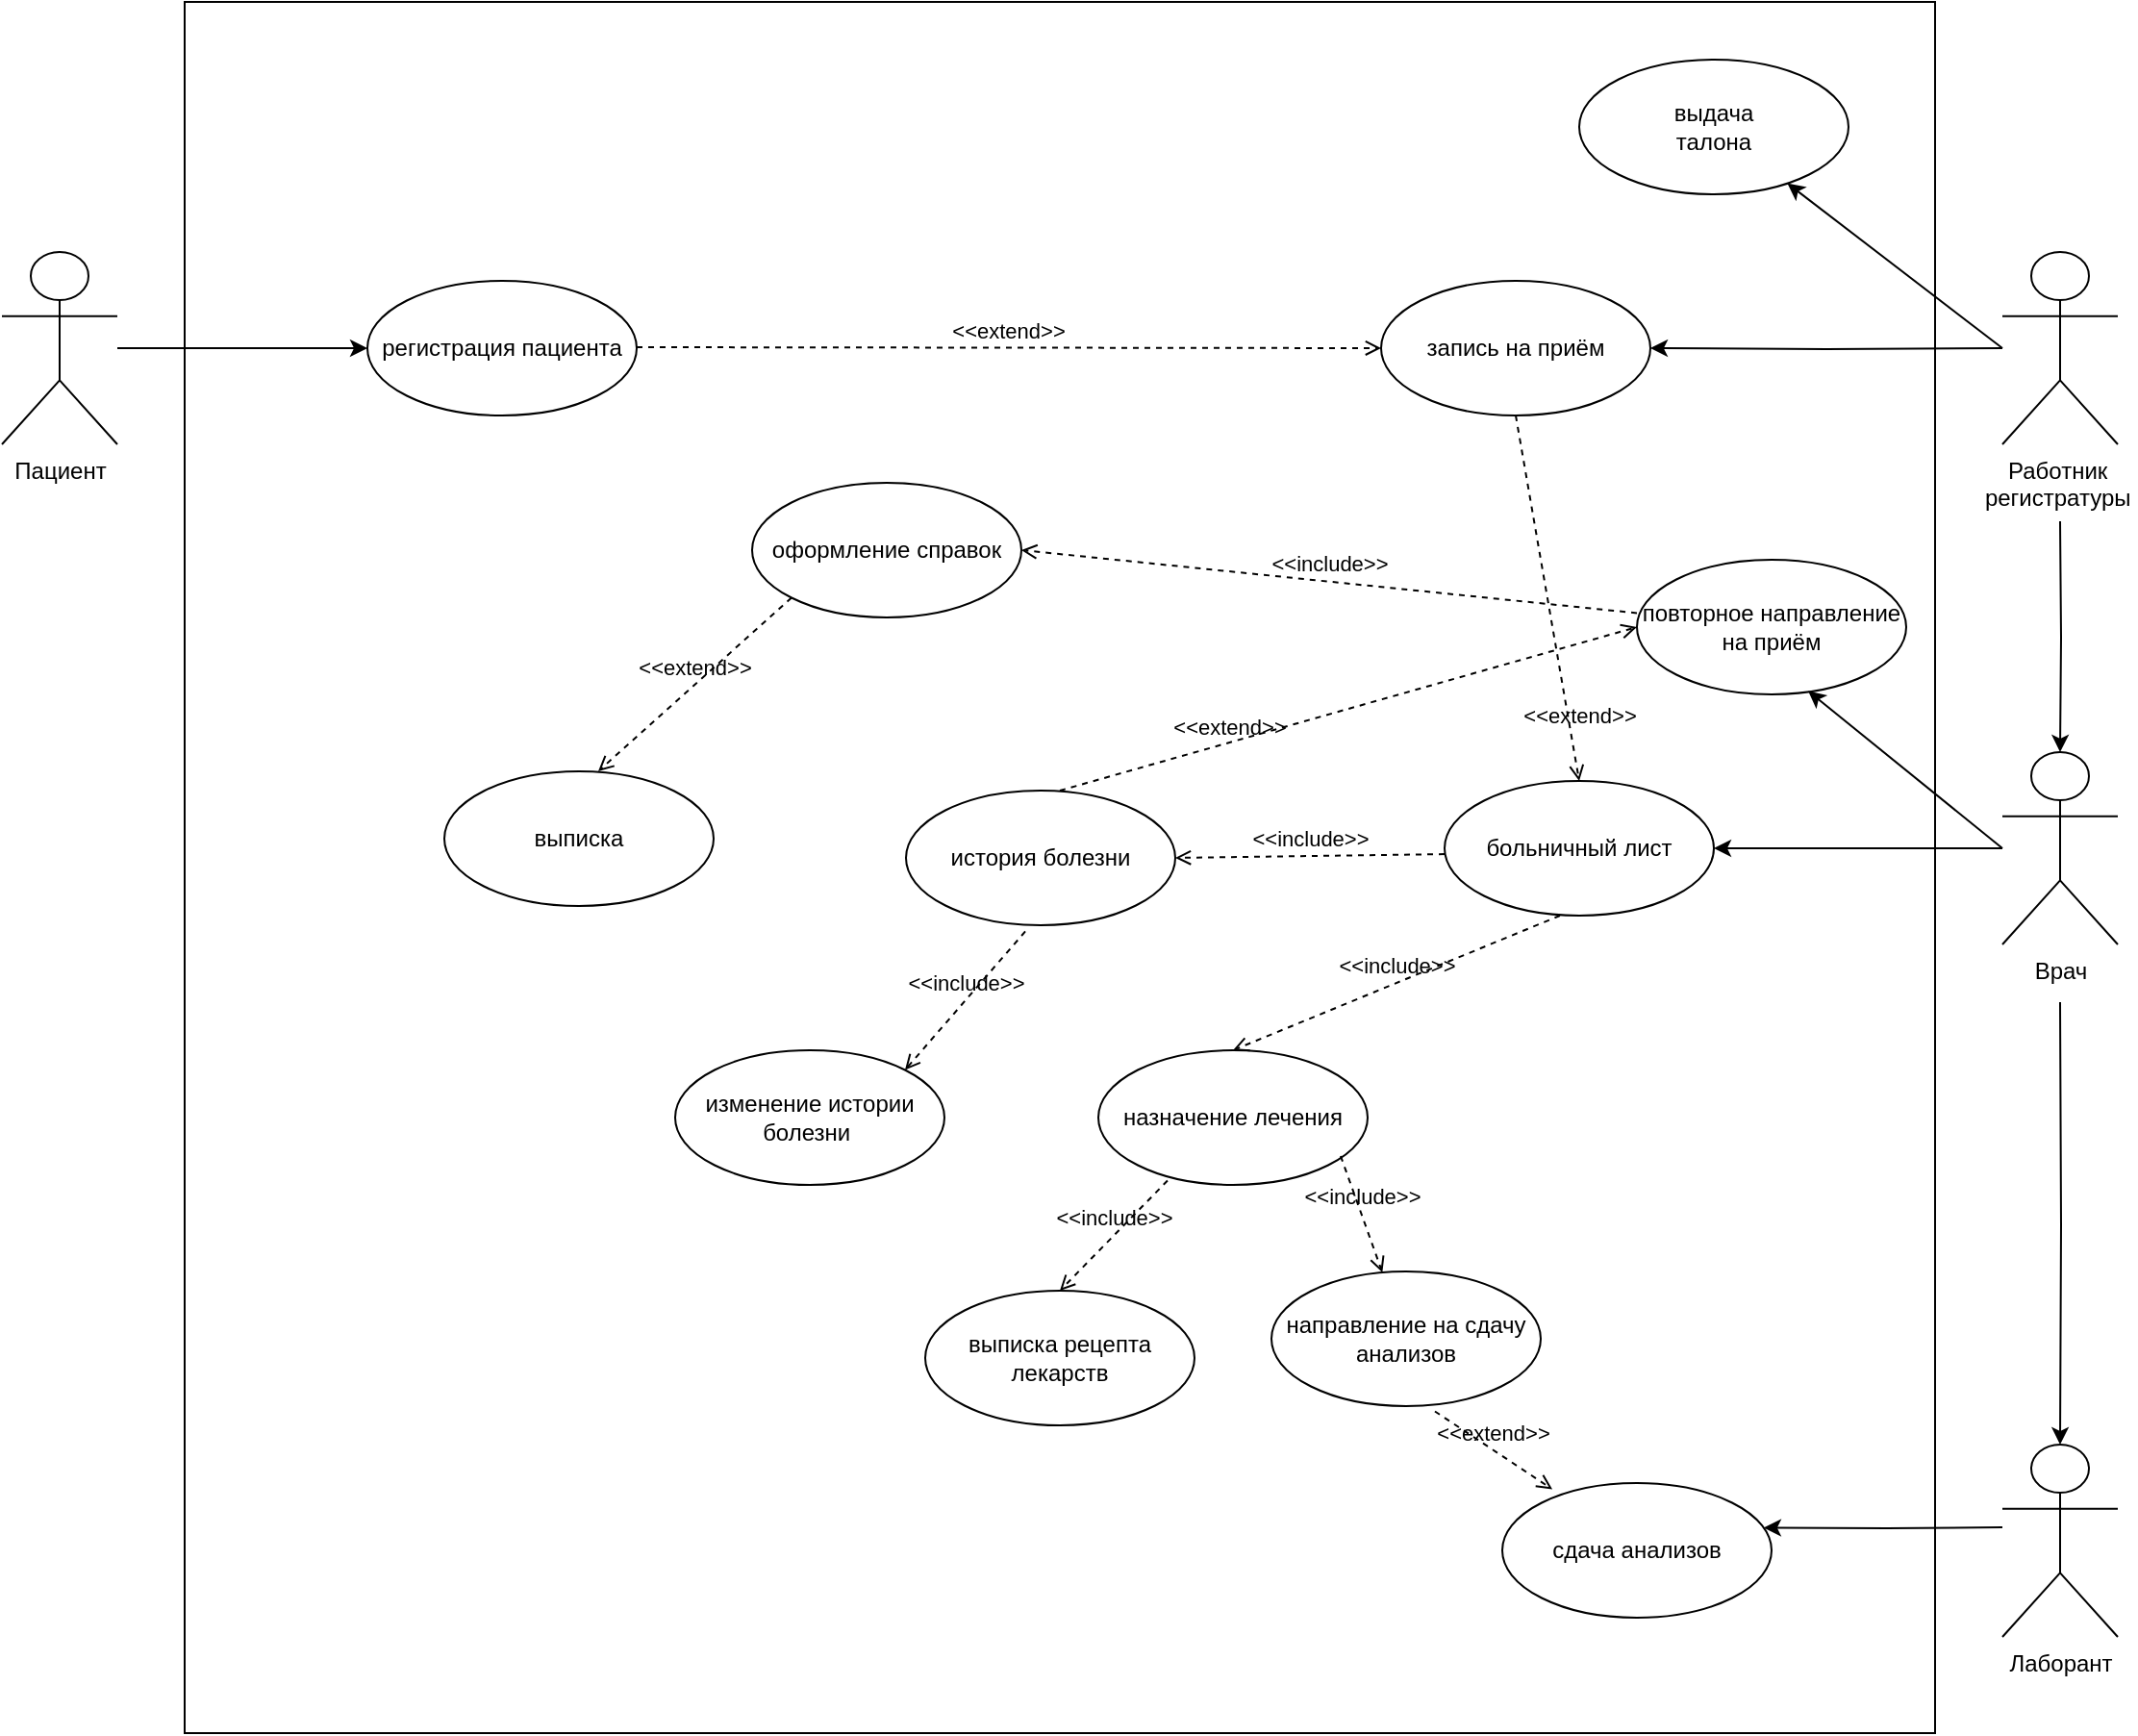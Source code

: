 <mxfile version="20.7.4" type="github">
  <diagram id="eSXdMw4WFxAL7-gYITn4" name="Страница 1">
    <mxGraphModel dx="1614" dy="754" grid="1" gridSize="10" guides="1" tooltips="1" connect="1" arrows="1" fold="1" page="1" pageScale="1" pageWidth="827" pageHeight="1169" math="0" shadow="0">
      <root>
        <mxCell id="0" />
        <mxCell id="1" parent="0" />
        <mxCell id="CThTGi6md4LhZxkkEZVT-1" value="" style="rounded=0;whiteSpace=wrap;html=1;" parent="1" vertex="1">
          <mxGeometry x="205" y="40" width="910" height="900" as="geometry" />
        </mxCell>
        <mxCell id="CThTGi6md4LhZxkkEZVT-2" style="edgeStyle=orthogonalEdgeStyle;rounded=0;orthogonalLoop=1;jettySize=auto;html=1;entryX=0;entryY=0.5;entryDx=0;entryDy=0;" parent="1" source="CThTGi6md4LhZxkkEZVT-3" target="CThTGi6md4LhZxkkEZVT-7" edge="1">
          <mxGeometry relative="1" as="geometry" />
        </mxCell>
        <mxCell id="CThTGi6md4LhZxkkEZVT-3" value="Пациент" style="shape=umlActor;verticalLabelPosition=bottom;verticalAlign=top;html=1;outlineConnect=0;" parent="1" vertex="1">
          <mxGeometry x="110" y="170" width="60" height="100" as="geometry" />
        </mxCell>
        <mxCell id="CThTGi6md4LhZxkkEZVT-4" style="edgeStyle=orthogonalEdgeStyle;rounded=0;orthogonalLoop=1;jettySize=auto;html=1;" parent="1" source="CThTGi6md4LhZxkkEZVT-6" target="CThTGi6md4LhZxkkEZVT-13" edge="1">
          <mxGeometry relative="1" as="geometry" />
        </mxCell>
        <mxCell id="CThTGi6md4LhZxkkEZVT-5" style="edgeStyle=orthogonalEdgeStyle;rounded=0;orthogonalLoop=1;jettySize=auto;html=1;entryX=0.5;entryY=0;entryDx=0;entryDy=0;entryPerimeter=0;" parent="1" target="CThTGi6md4LhZxkkEZVT-28" edge="1">
          <mxGeometry relative="1" as="geometry">
            <mxPoint x="1180" y="560" as="sourcePoint" />
          </mxGeometry>
        </mxCell>
        <mxCell id="CThTGi6md4LhZxkkEZVT-6" value="Врач" style="shape=umlActor;verticalLabelPosition=bottom;verticalAlign=top;html=1;outlineConnect=0;" parent="1" vertex="1">
          <mxGeometry x="1150" y="430" width="60" height="100" as="geometry" />
        </mxCell>
        <mxCell id="CThTGi6md4LhZxkkEZVT-7" value="регистрация пациента" style="ellipse;whiteSpace=wrap;html=1;" parent="1" vertex="1">
          <mxGeometry x="300" y="185" width="140" height="70" as="geometry" />
        </mxCell>
        <mxCell id="CThTGi6md4LhZxkkEZVT-8" style="edgeStyle=orthogonalEdgeStyle;rounded=0;orthogonalLoop=1;jettySize=auto;html=1;entryX=0.5;entryY=0;entryDx=0;entryDy=0;entryPerimeter=0;" parent="1" target="CThTGi6md4LhZxkkEZVT-6" edge="1">
          <mxGeometry relative="1" as="geometry">
            <mxPoint x="1180" y="420" as="targetPoint" />
            <mxPoint x="1180" y="310" as="sourcePoint" />
          </mxGeometry>
        </mxCell>
        <mxCell id="CThTGi6md4LhZxkkEZVT-9" style="edgeStyle=orthogonalEdgeStyle;rounded=0;orthogonalLoop=1;jettySize=auto;html=1;" parent="1" target="CThTGi6md4LhZxkkEZVT-19" edge="1">
          <mxGeometry relative="1" as="geometry">
            <mxPoint x="1150" y="220" as="sourcePoint" />
          </mxGeometry>
        </mxCell>
        <mxCell id="CThTGi6md4LhZxkkEZVT-10" value="Работник&amp;nbsp;&lt;br&gt;регистратуры&amp;nbsp;" style="shape=umlActor;verticalLabelPosition=bottom;verticalAlign=top;html=1;outlineConnect=0;" parent="1" vertex="1">
          <mxGeometry x="1150" y="170" width="60" height="100" as="geometry" />
        </mxCell>
        <mxCell id="CThTGi6md4LhZxkkEZVT-11" value="направление на сдачу анализов" style="ellipse;whiteSpace=wrap;html=1;" parent="1" vertex="1">
          <mxGeometry x="770" y="700" width="140" height="70" as="geometry" />
        </mxCell>
        <mxCell id="CThTGi6md4LhZxkkEZVT-12" value="сдача анализов" style="ellipse;whiteSpace=wrap;html=1;" parent="1" vertex="1">
          <mxGeometry x="890" y="810" width="140" height="70" as="geometry" />
        </mxCell>
        <mxCell id="CThTGi6md4LhZxkkEZVT-13" value="больничный лист" style="ellipse;whiteSpace=wrap;html=1;" parent="1" vertex="1">
          <mxGeometry x="860" y="445" width="140" height="70" as="geometry" />
        </mxCell>
        <mxCell id="CThTGi6md4LhZxkkEZVT-14" value="изменение истории болезни&amp;nbsp;" style="ellipse;whiteSpace=wrap;html=1;" parent="1" vertex="1">
          <mxGeometry x="460" y="585" width="140" height="70" as="geometry" />
        </mxCell>
        <mxCell id="CThTGi6md4LhZxkkEZVT-15" value="история болезни" style="ellipse;whiteSpace=wrap;html=1;" parent="1" vertex="1">
          <mxGeometry x="580" y="450" width="140" height="70" as="geometry" />
        </mxCell>
        <mxCell id="CThTGi6md4LhZxkkEZVT-16" value="оформление справок" style="ellipse;whiteSpace=wrap;html=1;" parent="1" vertex="1">
          <mxGeometry x="500" y="290" width="140" height="70" as="geometry" />
        </mxCell>
        <mxCell id="CThTGi6md4LhZxkkEZVT-17" value="назначение лечения" style="ellipse;whiteSpace=wrap;html=1;" parent="1" vertex="1">
          <mxGeometry x="680" y="585" width="140" height="70" as="geometry" />
        </mxCell>
        <mxCell id="CThTGi6md4LhZxkkEZVT-18" value="выписка рецепта&lt;br&gt;лекарств" style="ellipse;whiteSpace=wrap;html=1;" parent="1" vertex="1">
          <mxGeometry x="590" y="710" width="140" height="70" as="geometry" />
        </mxCell>
        <mxCell id="CThTGi6md4LhZxkkEZVT-19" value="запись на приём" style="ellipse;whiteSpace=wrap;html=1;" parent="1" vertex="1">
          <mxGeometry x="827" y="185" width="140" height="70" as="geometry" />
        </mxCell>
        <mxCell id="CThTGi6md4LhZxkkEZVT-20" value="&amp;lt;&amp;lt;include&amp;gt;&amp;gt;" style="html=1;verticalAlign=bottom;labelBackgroundColor=none;endArrow=open;endFill=0;dashed=1;rounded=0;exitX=0.25;exitY=0.061;exitDx=0;exitDy=0;exitPerimeter=0;entryX=1;entryY=0.5;entryDx=0;entryDy=0;" parent="1" target="CThTGi6md4LhZxkkEZVT-15" edge="1">
          <mxGeometry width="160" relative="1" as="geometry">
            <mxPoint x="860" y="483.04" as="sourcePoint" />
            <mxPoint x="806.602" y="430.0" as="targetPoint" />
          </mxGeometry>
        </mxCell>
        <mxCell id="CThTGi6md4LhZxkkEZVT-21" value="&amp;lt;&amp;lt;include&amp;gt;&amp;gt;" style="html=1;verticalAlign=bottom;labelBackgroundColor=none;endArrow=open;endFill=0;dashed=1;rounded=0;exitX=0.25;exitY=0.061;exitDx=0;exitDy=0;exitPerimeter=0;entryX=0.5;entryY=0;entryDx=0;entryDy=0;" parent="1" target="CThTGi6md4LhZxkkEZVT-17" edge="1">
          <mxGeometry width="160" relative="1" as="geometry">
            <mxPoint x="920" y="515" as="sourcePoint" />
            <mxPoint x="850" y="516.96" as="targetPoint" />
          </mxGeometry>
        </mxCell>
        <mxCell id="CThTGi6md4LhZxkkEZVT-22" value="&amp;lt;&amp;lt;extend&amp;gt;&amp;gt;" style="html=1;verticalAlign=bottom;labelBackgroundColor=none;endArrow=open;endFill=0;dashed=1;rounded=0;entryX=0;entryY=0.5;entryDx=0;entryDy=0;" parent="1" target="CThTGi6md4LhZxkkEZVT-19" edge="1">
          <mxGeometry width="160" relative="1" as="geometry">
            <mxPoint x="440" y="219.5" as="sourcePoint" />
            <mxPoint x="600" y="219.5" as="targetPoint" />
          </mxGeometry>
        </mxCell>
        <mxCell id="CThTGi6md4LhZxkkEZVT-23" value="&amp;lt;&amp;lt;extend&amp;gt;&amp;gt;" style="html=1;verticalAlign=bottom;labelBackgroundColor=none;endArrow=open;endFill=0;dashed=1;rounded=0;entryX=0.5;entryY=0;entryDx=0;entryDy=0;exitX=0.5;exitY=1;exitDx=0;exitDy=0;" parent="1" source="CThTGi6md4LhZxkkEZVT-19" target="CThTGi6md4LhZxkkEZVT-13" edge="1">
          <mxGeometry x="0.745" y="4" width="160" relative="1" as="geometry">
            <mxPoint x="940" y="255" as="sourcePoint" />
            <mxPoint x="1100" y="255" as="targetPoint" />
            <mxPoint as="offset" />
          </mxGeometry>
        </mxCell>
        <mxCell id="CThTGi6md4LhZxkkEZVT-24" value="&amp;lt;&amp;lt;include&amp;gt;&amp;gt;" style="html=1;verticalAlign=bottom;labelBackgroundColor=none;endArrow=open;endFill=0;dashed=1;rounded=0;entryX=0.5;entryY=0;entryDx=0;entryDy=0;exitX=0.257;exitY=0.968;exitDx=0;exitDy=0;exitPerimeter=0;" parent="1" source="CThTGi6md4LhZxkkEZVT-17" target="CThTGi6md4LhZxkkEZVT-18" edge="1">
          <mxGeometry width="160" relative="1" as="geometry">
            <mxPoint x="919.5" y="640" as="sourcePoint" />
            <mxPoint x="919.5" y="695" as="targetPoint" />
          </mxGeometry>
        </mxCell>
        <mxCell id="CThTGi6md4LhZxkkEZVT-25" value="&amp;lt;&amp;lt;include&amp;gt;&amp;gt;" style="html=1;verticalAlign=bottom;labelBackgroundColor=none;endArrow=open;endFill=0;dashed=1;rounded=0;exitX=0.443;exitY=1.046;exitDx=0;exitDy=0;exitPerimeter=0;entryX=1;entryY=0;entryDx=0;entryDy=0;" parent="1" source="CThTGi6md4LhZxkkEZVT-15" target="CThTGi6md4LhZxkkEZVT-14" edge="1">
          <mxGeometry width="160" relative="1" as="geometry">
            <mxPoint x="710" y="530" as="sourcePoint" />
            <mxPoint x="640" y="531.96" as="targetPoint" />
          </mxGeometry>
        </mxCell>
        <mxCell id="CThTGi6md4LhZxkkEZVT-26" value="&amp;lt;&amp;lt;include&amp;gt;&amp;gt;" style="html=1;verticalAlign=bottom;labelBackgroundColor=none;endArrow=open;endFill=0;dashed=1;rounded=0;exitX=0.257;exitY=0.968;exitDx=0;exitDy=0;exitPerimeter=0;" parent="1" target="CThTGi6md4LhZxkkEZVT-11" edge="1">
          <mxGeometry width="160" relative="1" as="geometry">
            <mxPoint x="805.98" y="640" as="sourcePoint" />
            <mxPoint x="750" y="697.24" as="targetPoint" />
          </mxGeometry>
        </mxCell>
        <mxCell id="CThTGi6md4LhZxkkEZVT-27" style="edgeStyle=orthogonalEdgeStyle;rounded=0;orthogonalLoop=1;jettySize=auto;html=1;entryX=0.971;entryY=0.332;entryDx=0;entryDy=0;entryPerimeter=0;" parent="1" target="CThTGi6md4LhZxkkEZVT-12" edge="1">
          <mxGeometry relative="1" as="geometry">
            <mxPoint x="1150" y="833" as="sourcePoint" />
          </mxGeometry>
        </mxCell>
        <mxCell id="CThTGi6md4LhZxkkEZVT-28" value="Лаборант" style="shape=umlActor;verticalLabelPosition=bottom;verticalAlign=top;html=1;outlineConnect=0;" parent="1" vertex="1">
          <mxGeometry x="1150" y="790" width="60" height="100" as="geometry" />
        </mxCell>
        <mxCell id="CThTGi6md4LhZxkkEZVT-29" value="&amp;lt;&amp;lt;extend&amp;gt;&amp;gt;" style="html=1;verticalAlign=bottom;labelBackgroundColor=none;endArrow=open;endFill=0;dashed=1;rounded=0;entryX=0.186;entryY=0.046;entryDx=0;entryDy=0;entryPerimeter=0;exitX=0.607;exitY=1.039;exitDx=0;exitDy=0;exitPerimeter=0;" parent="1" source="CThTGi6md4LhZxkkEZVT-11" target="CThTGi6md4LhZxkkEZVT-12" edge="1">
          <mxGeometry width="160" relative="1" as="geometry">
            <mxPoint x="900" y="779" as="sourcePoint" />
            <mxPoint x="1060" y="779" as="targetPoint" />
          </mxGeometry>
        </mxCell>
        <mxCell id="CThTGi6md4LhZxkkEZVT-30" value="повторное направление на приём" style="ellipse;whiteSpace=wrap;html=1;" parent="1" vertex="1">
          <mxGeometry x="960" y="330" width="140" height="70" as="geometry" />
        </mxCell>
        <mxCell id="CThTGi6md4LhZxkkEZVT-31" value="" style="endArrow=classic;html=1;rounded=0;entryX=0.636;entryY=0.975;entryDx=0;entryDy=0;entryPerimeter=0;" parent="1" target="CThTGi6md4LhZxkkEZVT-30" edge="1">
          <mxGeometry width="50" height="50" relative="1" as="geometry">
            <mxPoint x="1150" y="480" as="sourcePoint" />
            <mxPoint x="1200" y="430" as="targetPoint" />
          </mxGeometry>
        </mxCell>
        <mxCell id="CThTGi6md4LhZxkkEZVT-32" value="&amp;lt;&amp;lt;extend&amp;gt;&amp;gt;" style="html=1;verticalAlign=bottom;labelBackgroundColor=none;endArrow=open;endFill=0;dashed=1;rounded=0;entryX=0;entryY=0.5;entryDx=0;entryDy=0;" parent="1" target="CThTGi6md4LhZxkkEZVT-30" edge="1">
          <mxGeometry x="-0.413" y="-1" width="160" relative="1" as="geometry">
            <mxPoint x="660" y="450" as="sourcePoint" />
            <mxPoint x="820" y="450" as="targetPoint" />
            <mxPoint as="offset" />
          </mxGeometry>
        </mxCell>
        <mxCell id="CThTGi6md4LhZxkkEZVT-33" value="&amp;lt;&amp;lt;include&amp;gt;&amp;gt;" style="html=1;verticalAlign=bottom;labelBackgroundColor=none;endArrow=open;endFill=0;dashed=1;rounded=0;entryX=1;entryY=0.5;entryDx=0;entryDy=0;exitX=0;exitY=0.396;exitDx=0;exitDy=0;exitPerimeter=0;" parent="1" target="CThTGi6md4LhZxkkEZVT-16" edge="1" source="CThTGi6md4LhZxkkEZVT-30">
          <mxGeometry width="160" relative="1" as="geometry">
            <mxPoint x="967" y="350" as="sourcePoint" />
            <mxPoint x="1127" y="350" as="targetPoint" />
          </mxGeometry>
        </mxCell>
        <mxCell id="CThTGi6md4LhZxkkEZVT-35" value="&amp;lt;&amp;lt;extend&amp;gt;&amp;gt;" style="html=1;verticalAlign=bottom;labelBackgroundColor=none;endArrow=open;endFill=0;dashed=1;rounded=0;entryX=0.5;entryY=0;entryDx=0;entryDy=0;exitX=0;exitY=1;exitDx=0;exitDy=0;" parent="1" source="CThTGi6md4LhZxkkEZVT-16" edge="1">
          <mxGeometry width="160" relative="1" as="geometry">
            <mxPoint x="550" y="360" as="sourcePoint" />
            <mxPoint x="420" y="440" as="targetPoint" />
          </mxGeometry>
        </mxCell>
        <mxCell id="WqREQNUt2MK07TBk3c6t-4" value="выдача&lt;br&gt;талона&lt;br&gt;" style="ellipse;whiteSpace=wrap;html=1;" parent="1" vertex="1">
          <mxGeometry x="930" y="70" width="140" height="70" as="geometry" />
        </mxCell>
        <mxCell id="WqREQNUt2MK07TBk3c6t-6" value="" style="endArrow=classic;html=1;rounded=0;" parent="1" target="WqREQNUt2MK07TBk3c6t-4" edge="1">
          <mxGeometry width="50" height="50" relative="1" as="geometry">
            <mxPoint x="1150" y="220" as="sourcePoint" />
            <mxPoint x="1200" y="170" as="targetPoint" />
          </mxGeometry>
        </mxCell>
        <mxCell id="RhZ5IDxnBl-5z2rLrbHi-1" value="выписка" style="ellipse;whiteSpace=wrap;html=1;" vertex="1" parent="1">
          <mxGeometry x="340" y="440" width="140" height="70" as="geometry" />
        </mxCell>
      </root>
    </mxGraphModel>
  </diagram>
</mxfile>
